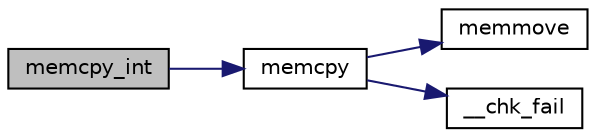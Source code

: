 digraph "memcpy_int"
{
  edge [fontname="Helvetica",fontsize="10",labelfontname="Helvetica",labelfontsize="10"];
  node [fontname="Helvetica",fontsize="10",shape=record];
  rankdir="LR";
  Node261 [label="memcpy_int",height=0.2,width=0.4,color="black", fillcolor="grey75", style="filled", fontcolor="black"];
  Node261 -> Node262 [color="midnightblue",fontsize="10",style="solid",fontname="Helvetica"];
  Node262 [label="memcpy",height=0.2,width=0.4,color="black", fillcolor="white", style="filled",URL="$d1/d54/glibc__sanity_8cpp.html#a0f46826ab0466591e136db24394923cf"];
  Node262 -> Node263 [color="midnightblue",fontsize="10",style="solid",fontname="Helvetica"];
  Node263 [label="memmove",height=0.2,width=0.4,color="black", fillcolor="white", style="filled",URL="$d5/d9f/glibc__compat_8cpp.html#a9778d49e9029dd75bc53ecbbf9f5e9a1"];
  Node262 -> Node264 [color="midnightblue",fontsize="10",style="solid",fontname="Helvetica"];
  Node264 [label="__chk_fail",height=0.2,width=0.4,color="black", fillcolor="white", style="filled",URL="$d5/d9f/glibc__compat_8cpp.html#a424ac71631da5ada2976630ff67051d1"];
}
